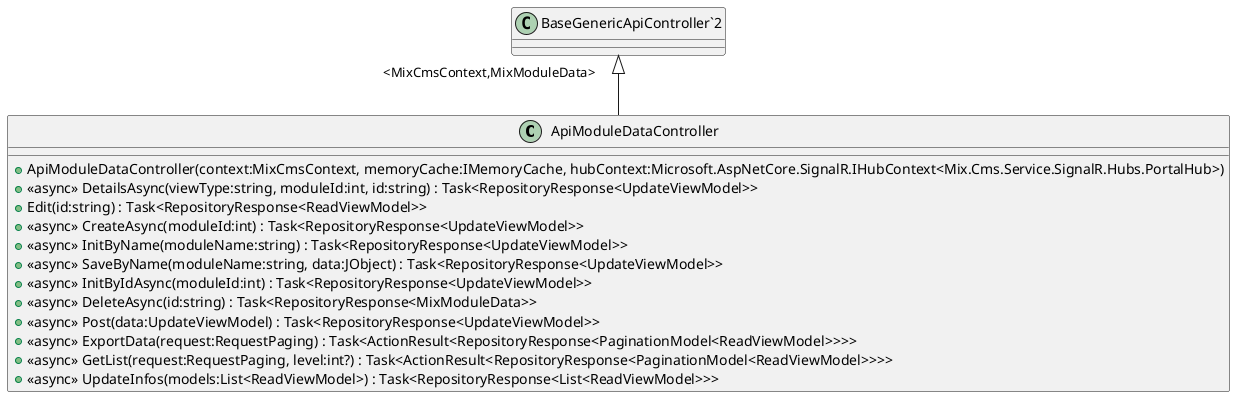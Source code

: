 @startuml
class ApiModuleDataController {
    + ApiModuleDataController(context:MixCmsContext, memoryCache:IMemoryCache, hubContext:Microsoft.AspNetCore.SignalR.IHubContext<Mix.Cms.Service.SignalR.Hubs.PortalHub>)
    + <<async>> DetailsAsync(viewType:string, moduleId:int, id:string) : Task<RepositoryResponse<UpdateViewModel>>
    + Edit(id:string) : Task<RepositoryResponse<ReadViewModel>>
    + <<async>> CreateAsync(moduleId:int) : Task<RepositoryResponse<UpdateViewModel>>
    + <<async>> InitByName(moduleName:string) : Task<RepositoryResponse<UpdateViewModel>>
    + <<async>> SaveByName(moduleName:string, data:JObject) : Task<RepositoryResponse<UpdateViewModel>>
    + <<async>> InitByIdAsync(moduleId:int) : Task<RepositoryResponse<UpdateViewModel>>
    + <<async>> DeleteAsync(id:string) : Task<RepositoryResponse<MixModuleData>>
    + <<async>> Post(data:UpdateViewModel) : Task<RepositoryResponse<UpdateViewModel>>
    + <<async>> ExportData(request:RequestPaging) : Task<ActionResult<RepositoryResponse<PaginationModel<ReadViewModel>>>>
    + <<async>> GetList(request:RequestPaging, level:int?) : Task<ActionResult<RepositoryResponse<PaginationModel<ReadViewModel>>>>
    + <<async>> UpdateInfos(models:List<ReadViewModel>) : Task<RepositoryResponse<List<ReadViewModel>>>
}
"BaseGenericApiController`2" "<MixCmsContext,MixModuleData>" <|-- ApiModuleDataController
@enduml
